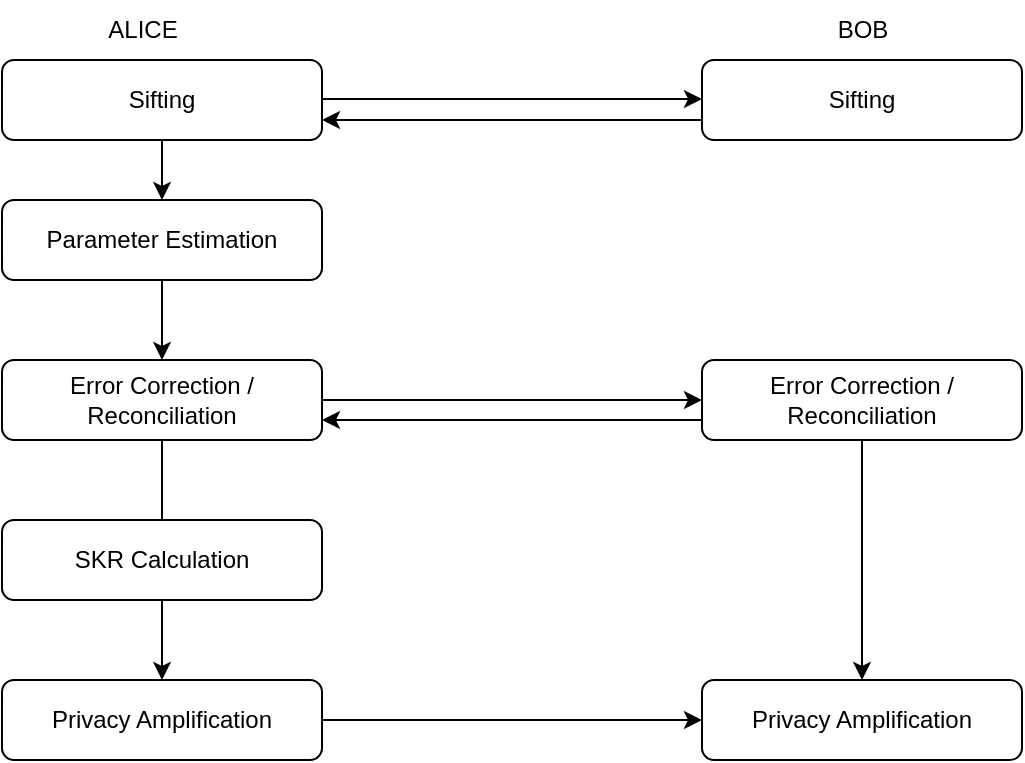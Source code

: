 <mxfile version="26.1.1">
  <diagram name="Page-1" id="7PmCKuA-YAOPxyxBh5qU">
    <mxGraphModel dx="1435" dy="879" grid="1" gridSize="10" guides="1" tooltips="1" connect="1" arrows="1" fold="1" page="1" pageScale="1" pageWidth="850" pageHeight="1100" math="0" shadow="0">
      <root>
        <mxCell id="0" />
        <mxCell id="1" parent="0" />
        <mxCell id="4VlQDvOQPC-0rXWYfqUY-5" style="edgeStyle=orthogonalEdgeStyle;rounded=0;orthogonalLoop=1;jettySize=auto;html=1;entryX=0.5;entryY=0;entryDx=0;entryDy=0;" edge="1" parent="1" source="4VlQDvOQPC-0rXWYfqUY-1" target="4VlQDvOQPC-0rXWYfqUY-2">
          <mxGeometry relative="1" as="geometry" />
        </mxCell>
        <mxCell id="4VlQDvOQPC-0rXWYfqUY-1" value="Parameter Estimation" style="rounded=1;whiteSpace=wrap;html=1;" vertex="1" parent="1">
          <mxGeometry x="210" y="160" width="160" height="40" as="geometry" />
        </mxCell>
        <mxCell id="4VlQDvOQPC-0rXWYfqUY-19" style="edgeStyle=orthogonalEdgeStyle;rounded=0;orthogonalLoop=1;jettySize=auto;html=1;entryX=0;entryY=0.5;entryDx=0;entryDy=0;" edge="1" parent="1" source="4VlQDvOQPC-0rXWYfqUY-2" target="4VlQDvOQPC-0rXWYfqUY-11">
          <mxGeometry relative="1" as="geometry" />
        </mxCell>
        <mxCell id="4VlQDvOQPC-0rXWYfqUY-2" value="Error Correction / Reconciliation" style="rounded=1;whiteSpace=wrap;html=1;" vertex="1" parent="1">
          <mxGeometry x="210" y="240" width="160" height="40" as="geometry" />
        </mxCell>
        <mxCell id="4VlQDvOQPC-0rXWYfqUY-7" style="edgeStyle=orthogonalEdgeStyle;rounded=0;orthogonalLoop=1;jettySize=auto;html=1;" edge="1" parent="1" source="4VlQDvOQPC-0rXWYfqUY-2" target="4VlQDvOQPC-0rXWYfqUY-4">
          <mxGeometry relative="1" as="geometry">
            <mxPoint x="290" y="360" as="sourcePoint" />
          </mxGeometry>
        </mxCell>
        <mxCell id="4VlQDvOQPC-0rXWYfqUY-20" style="edgeStyle=orthogonalEdgeStyle;rounded=0;orthogonalLoop=1;jettySize=auto;html=1;" edge="1" parent="1" source="4VlQDvOQPC-0rXWYfqUY-4" target="4VlQDvOQPC-0rXWYfqUY-14">
          <mxGeometry relative="1" as="geometry" />
        </mxCell>
        <mxCell id="4VlQDvOQPC-0rXWYfqUY-4" value="Privacy Amplification" style="rounded=1;whiteSpace=wrap;html=1;" vertex="1" parent="1">
          <mxGeometry x="210" y="400" width="160" height="40" as="geometry" />
        </mxCell>
        <mxCell id="4VlQDvOQPC-0rXWYfqUY-15" style="edgeStyle=orthogonalEdgeStyle;rounded=0;orthogonalLoop=1;jettySize=auto;html=1;entryX=0.5;entryY=0;entryDx=0;entryDy=0;" edge="1" parent="1" source="4VlQDvOQPC-0rXWYfqUY-11" target="4VlQDvOQPC-0rXWYfqUY-14">
          <mxGeometry relative="1" as="geometry" />
        </mxCell>
        <mxCell id="4VlQDvOQPC-0rXWYfqUY-25" style="edgeStyle=orthogonalEdgeStyle;rounded=0;orthogonalLoop=1;jettySize=auto;html=1;entryX=1;entryY=0.75;entryDx=0;entryDy=0;" edge="1" parent="1" source="4VlQDvOQPC-0rXWYfqUY-11" target="4VlQDvOQPC-0rXWYfqUY-2">
          <mxGeometry relative="1" as="geometry">
            <Array as="points">
              <mxPoint x="510" y="270" />
              <mxPoint x="510" y="270" />
            </Array>
          </mxGeometry>
        </mxCell>
        <mxCell id="4VlQDvOQPC-0rXWYfqUY-11" value="Error Correction / Reconciliation" style="rounded=1;whiteSpace=wrap;html=1;" vertex="1" parent="1">
          <mxGeometry x="560" y="240" width="160" height="40" as="geometry" />
        </mxCell>
        <mxCell id="4VlQDvOQPC-0rXWYfqUY-13" value="SKR Calculation" style="rounded=1;whiteSpace=wrap;html=1;" vertex="1" parent="1">
          <mxGeometry x="210" y="320" width="160" height="40" as="geometry" />
        </mxCell>
        <mxCell id="4VlQDvOQPC-0rXWYfqUY-14" value="Privacy Amplification" style="rounded=1;whiteSpace=wrap;html=1;" vertex="1" parent="1">
          <mxGeometry x="560" y="400" width="160" height="40" as="geometry" />
        </mxCell>
        <mxCell id="4VlQDvOQPC-0rXWYfqUY-17" value="ALICE" style="text;html=1;align=center;verticalAlign=middle;resizable=0;points=[];autosize=1;strokeColor=none;fillColor=none;" vertex="1" parent="1">
          <mxGeometry x="250" y="60" width="60" height="30" as="geometry" />
        </mxCell>
        <mxCell id="4VlQDvOQPC-0rXWYfqUY-18" value="BOB" style="text;html=1;align=center;verticalAlign=middle;resizable=0;points=[];autosize=1;strokeColor=none;fillColor=none;" vertex="1" parent="1">
          <mxGeometry x="615" y="60" width="50" height="30" as="geometry" />
        </mxCell>
        <mxCell id="4VlQDvOQPC-0rXWYfqUY-23" style="edgeStyle=orthogonalEdgeStyle;rounded=0;orthogonalLoop=1;jettySize=auto;html=1;" edge="1" parent="1">
          <mxGeometry relative="1" as="geometry">
            <mxPoint x="370" y="109.5" as="sourcePoint" />
            <mxPoint x="560" y="109.5" as="targetPoint" />
          </mxGeometry>
        </mxCell>
        <mxCell id="4VlQDvOQPC-0rXWYfqUY-24" style="edgeStyle=orthogonalEdgeStyle;rounded=0;orthogonalLoop=1;jettySize=auto;html=1;" edge="1" parent="1" source="4VlQDvOQPC-0rXWYfqUY-21" target="4VlQDvOQPC-0rXWYfqUY-1">
          <mxGeometry relative="1" as="geometry" />
        </mxCell>
        <mxCell id="4VlQDvOQPC-0rXWYfqUY-21" value="Sifting" style="rounded=1;whiteSpace=wrap;html=1;" vertex="1" parent="1">
          <mxGeometry x="210" y="90" width="160" height="40" as="geometry" />
        </mxCell>
        <mxCell id="4VlQDvOQPC-0rXWYfqUY-26" style="edgeStyle=orthogonalEdgeStyle;rounded=0;orthogonalLoop=1;jettySize=auto;html=1;entryX=1;entryY=0.75;entryDx=0;entryDy=0;" edge="1" parent="1" source="4VlQDvOQPC-0rXWYfqUY-22" target="4VlQDvOQPC-0rXWYfqUY-21">
          <mxGeometry relative="1" as="geometry">
            <Array as="points">
              <mxPoint x="510" y="120" />
              <mxPoint x="510" y="120" />
            </Array>
          </mxGeometry>
        </mxCell>
        <mxCell id="4VlQDvOQPC-0rXWYfqUY-22" value="Sifting" style="rounded=1;whiteSpace=wrap;html=1;" vertex="1" parent="1">
          <mxGeometry x="560" y="90" width="160" height="40" as="geometry" />
        </mxCell>
      </root>
    </mxGraphModel>
  </diagram>
</mxfile>
